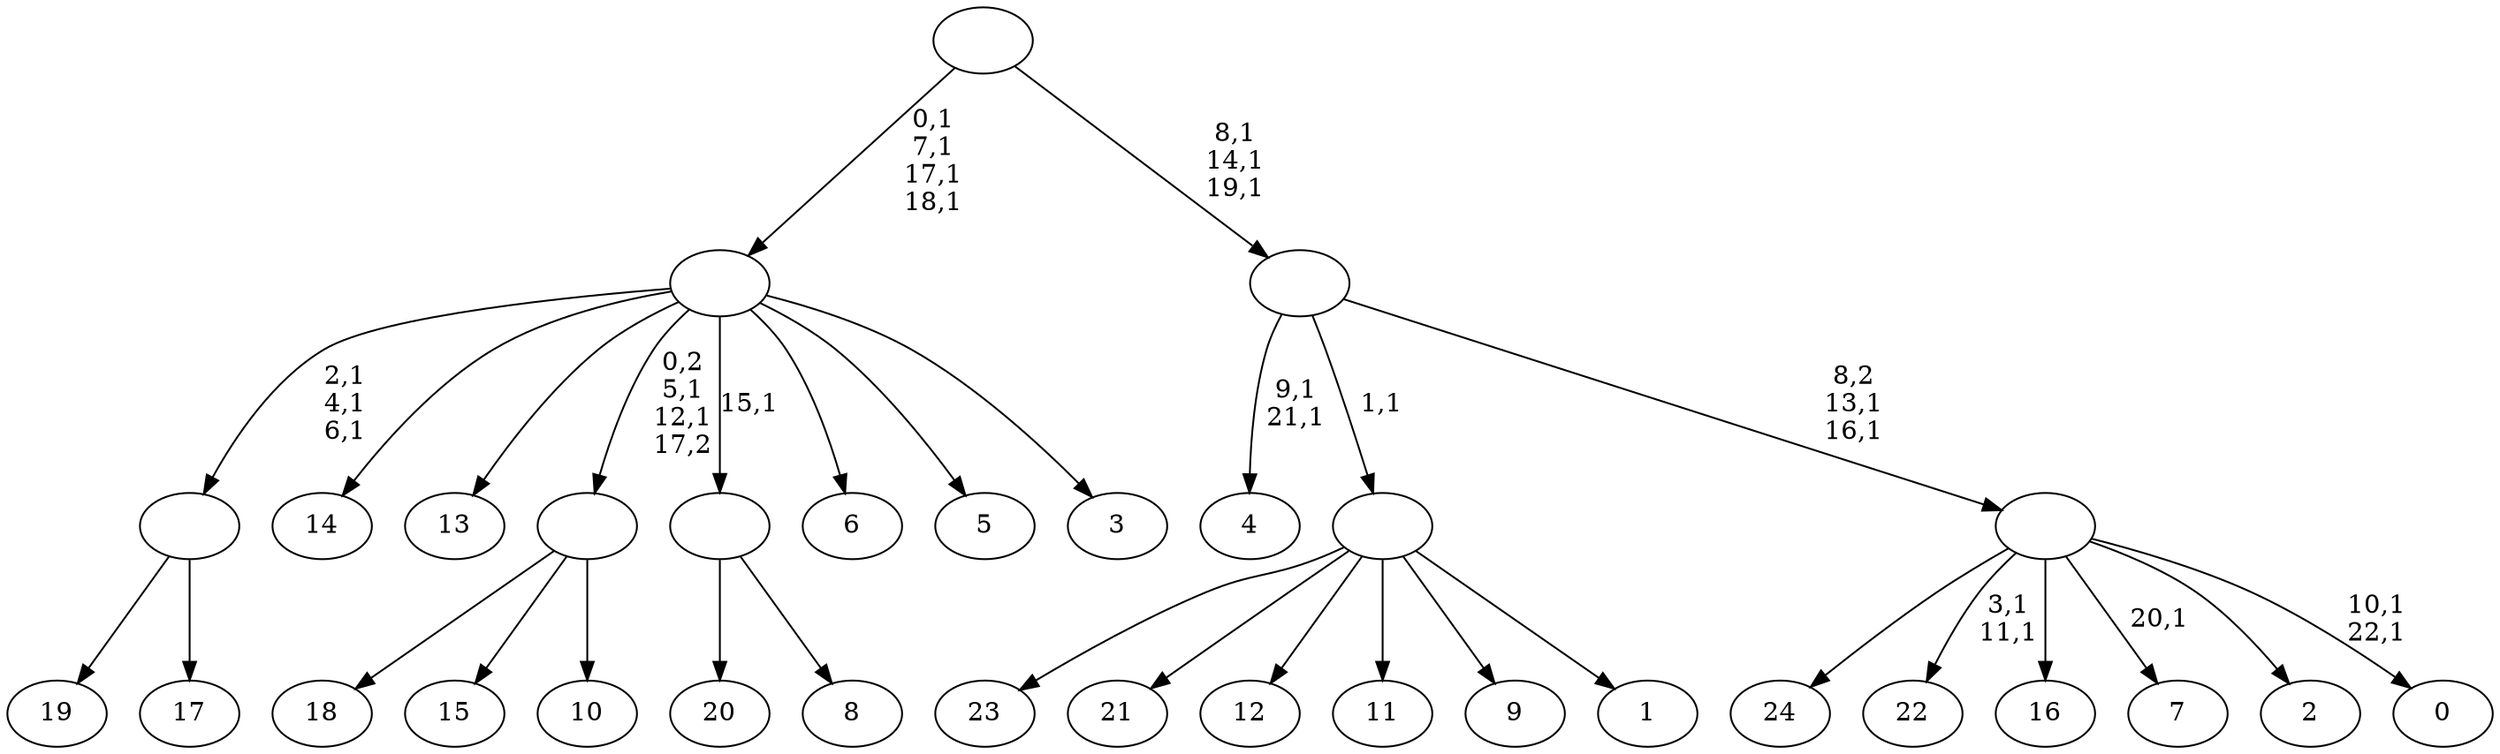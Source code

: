 digraph T {
	48 [label="24"]
	47 [label="23"]
	46 [label="22"]
	43 [label="21"]
	42 [label="20"]
	41 [label="19"]
	40 [label="18"]
	39 [label="17"]
	38 [label=""]
	35 [label="16"]
	34 [label="15"]
	33 [label="14"]
	32 [label="13"]
	31 [label="12"]
	30 [label="11"]
	29 [label="10"]
	28 [label=""]
	26 [label="9"]
	25 [label="8"]
	24 [label=""]
	23 [label="7"]
	21 [label="6"]
	20 [label="5"]
	19 [label="4"]
	16 [label="3"]
	15 [label=""]
	11 [label="2"]
	10 [label="1"]
	9 [label=""]
	8 [label="0"]
	5 [label=""]
	3 [label=""]
	0 [label=""]
	38 -> 41 [label=""]
	38 -> 39 [label=""]
	28 -> 40 [label=""]
	28 -> 34 [label=""]
	28 -> 29 [label=""]
	24 -> 42 [label=""]
	24 -> 25 [label=""]
	15 -> 28 [label="0,2\n5,1\n12,1\n17,2"]
	15 -> 38 [label="2,1\n4,1\n6,1"]
	15 -> 33 [label=""]
	15 -> 32 [label=""]
	15 -> 24 [label="15,1"]
	15 -> 21 [label=""]
	15 -> 20 [label=""]
	15 -> 16 [label=""]
	9 -> 47 [label=""]
	9 -> 43 [label=""]
	9 -> 31 [label=""]
	9 -> 30 [label=""]
	9 -> 26 [label=""]
	9 -> 10 [label=""]
	5 -> 8 [label="10,1\n22,1"]
	5 -> 23 [label="20,1"]
	5 -> 46 [label="3,1\n11,1"]
	5 -> 48 [label=""]
	5 -> 35 [label=""]
	5 -> 11 [label=""]
	3 -> 5 [label="8,2\n13,1\n16,1"]
	3 -> 19 [label="9,1\n21,1"]
	3 -> 9 [label="1,1"]
	0 -> 3 [label="8,1\n14,1\n19,1"]
	0 -> 15 [label="0,1\n7,1\n17,1\n18,1"]
}
